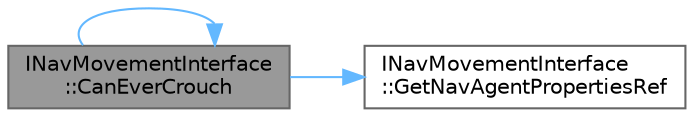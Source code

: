 digraph "INavMovementInterface::CanEverCrouch"
{
 // INTERACTIVE_SVG=YES
 // LATEX_PDF_SIZE
  bgcolor="transparent";
  edge [fontname=Helvetica,fontsize=10,labelfontname=Helvetica,labelfontsize=10];
  node [fontname=Helvetica,fontsize=10,shape=box,height=0.2,width=0.4];
  rankdir="LR";
  Node1 [id="Node000001",label="INavMovementInterface\l::CanEverCrouch",height=0.2,width=0.4,color="gray40", fillcolor="grey60", style="filled", fontcolor="black",tooltip="Returns true if agent can crouch."];
  Node1 -> Node1 [id="edge1_Node000001_Node000001",color="steelblue1",style="solid",tooltip=" "];
  Node1 -> Node2 [id="edge2_Node000001_Node000002",color="steelblue1",style="solid",tooltip=" "];
  Node2 [id="Node000002",label="INavMovementInterface\l::GetNavAgentPropertiesRef",height=0.2,width=0.4,color="grey40", fillcolor="white", style="filled",URL="$d9/d37/classINavMovementInterface.html#a701e2a153c2caf5186deea7f23656cef",tooltip="Returns the NavAgentProperties used by NavMovementInterface and PathFollowing."];
}
